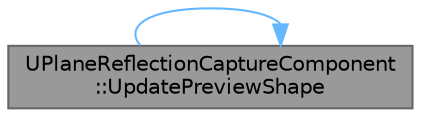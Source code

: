 digraph "UPlaneReflectionCaptureComponent::UpdatePreviewShape"
{
 // INTERACTIVE_SVG=YES
 // LATEX_PDF_SIZE
  bgcolor="transparent";
  edge [fontname=Helvetica,fontsize=10,labelfontname=Helvetica,labelfontsize=10];
  node [fontname=Helvetica,fontsize=10,shape=box,height=0.2,width=0.4];
  rankdir="LR";
  Node1 [id="Node000001",label="UPlaneReflectionCaptureComponent\l::UpdatePreviewShape",height=0.2,width=0.4,color="gray40", fillcolor="grey60", style="filled", fontcolor="black",tooltip="Called to update the preview shapes when something they are dependent on has changed."];
  Node1 -> Node1 [id="edge1_Node000001_Node000001",color="steelblue1",style="solid",tooltip=" "];
}
